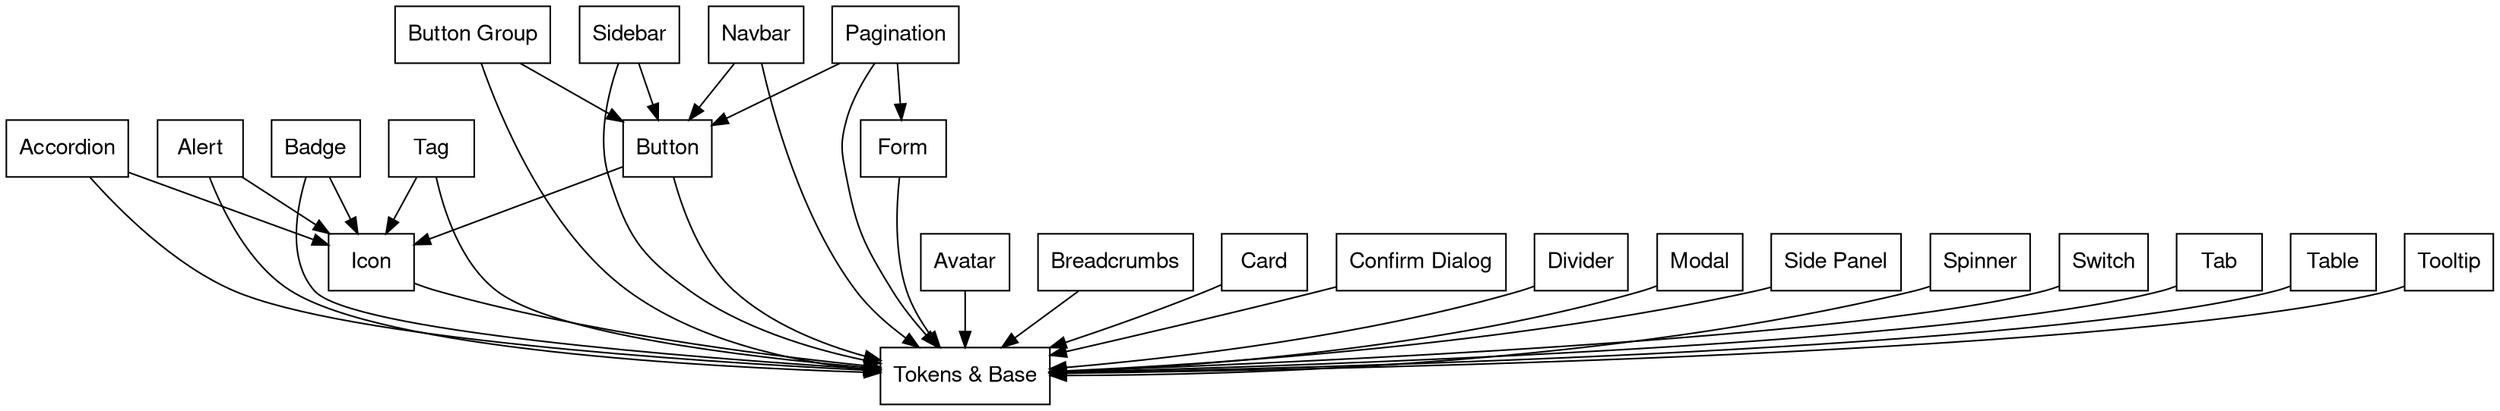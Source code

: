 digraph dependencies {
  fontname = "Helvetica,Arial,sans-serif";
  node [fontname = "Helvetica,Arial,sans-serif";];
  edge [fontname = "Helvetica,Arial,sans-serif";];
  node [shape = box;];
  "Tokens & Base";

  "Accordion" -> "Tokens & Base";
  "Accordion" -> "Icon";

  "Alert" -> "Tokens & Base";
  "Alert" -> "Icon";

  "Badge" -> "Tokens & Base";
  "Badge" -> "Icon";

  "Button" -> "Tokens & Base";
  "Button" -> "Icon";

  "Tag" -> "Tokens & Base";
  "Tag" -> "Icon";

  "Button Group" -> "Tokens & Base";
  "Button Group" -> "Button";

  "Sidebar" -> "Tokens & Base";
  "Sidebar" -> "Button";

  "Navbar" -> "Tokens & Base";
  "Navbar" -> "Button";

  "Pagination" -> "Button";
  "Pagination" -> "Form";
  "Pagination" -> "Tokens & Base";

  "Avatar" -> "Tokens & Base";
  "Breadcrumbs" -> "Tokens & Base";
  "Card" -> "Tokens & Base";
  "Confirm Dialog" -> "Tokens & Base";
  "Divider" -> "Tokens & Base";
  "Form" -> "Tokens & Base";
  "Icon" -> "Tokens & Base";
  "Modal" -> "Tokens & Base";
  "Side Panel" -> "Tokens & Base";
  "Spinner" -> "Tokens & Base";
  "Switch" -> "Tokens & Base";
  "Tab" -> "Tokens & Base";
  "Table" -> "Tokens & Base";
  "Tooltip" -> "Tokens & Base";
}
